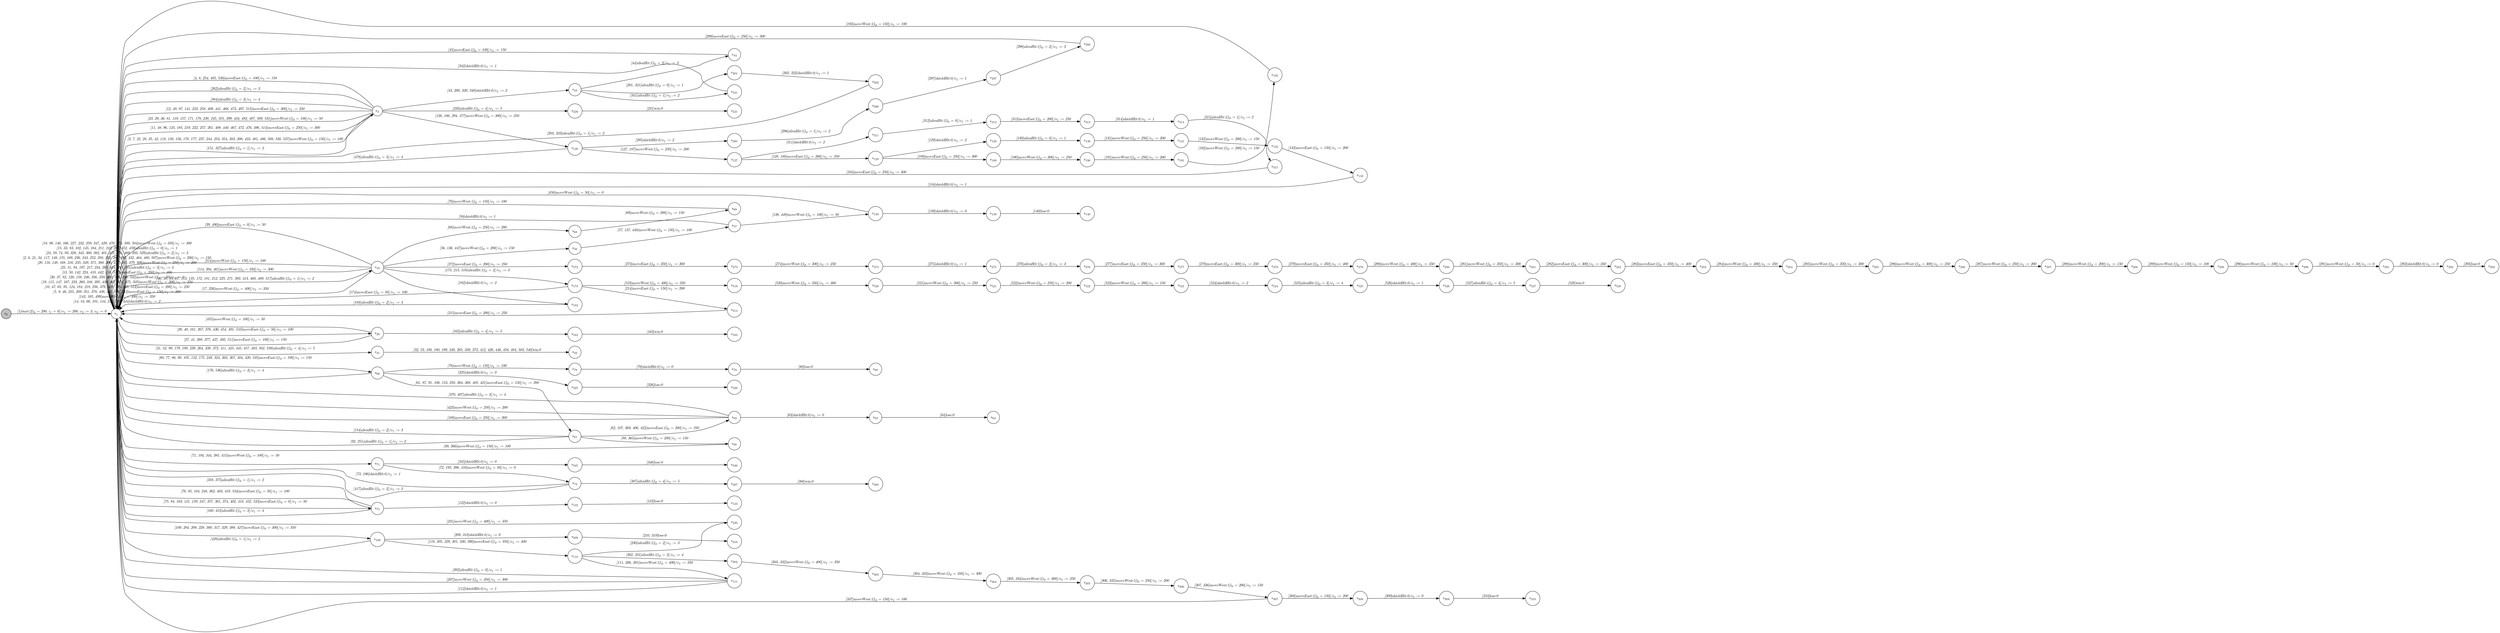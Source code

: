 digraph EFSM{
  graph [rankdir="LR", fontname="Latin Modern Math"];
  node [color="black", fillcolor="white", shape="circle", style="filled", fontname="Latin Modern Math"];
  edge [fontname="Latin Modern Math"];

  s0[fillcolor="gray", label=<s<sub>0</sub>>];
  s1[label=<s<sub>1</sub>>];
  s3[label=<s<sub>3</sub>>];
  s16[label=<s<sub>16</sub>>];
  s26[label=<s<sub>26</sub>>];
  s31[label=<s<sub>31</sub>>];
  s32[label=<s<sub>32</sub>>];
  s43[label=<s<sub>43</sub>>];
  s44[label=<s<sub>44</sub>>];
  s56[label=<s<sub>56</sub>>];
  s57[label=<s<sub>57</sub>>];
  s60[label=<s<sub>60</sub>>];
  s61[label=<s<sub>61</sub>>];
  s62[label=<s<sub>62</sub>>];
  s63[label=<s<sub>63</sub>>];
  s64[label=<s<sub>64</sub>>];
  s68[label=<s<sub>68</sub>>];
  s69[label=<s<sub>69</sub>>];
  s71[label=<s<sub>71</sub>>];
  s72[label=<s<sub>72</sub>>];
  s75[label=<s<sub>75</sub>>];
  s78[label=<s<sub>78</sub>>];
  s79[label=<s<sub>79</sub>>];
  s80[label=<s<sub>80</sub>>];
  s88[label=<s<sub>88</sub>>];
  s109[label=<s<sub>109</sub>>];
  s110[label=<s<sub>110</sub>>];
  s111[label=<s<sub>111</sub>>];
  s122[label=<s<sub>122</sub>>];
  s123[label=<s<sub>123</sub>>];
  s126[label=<s<sub>126</sub>>];
  s127[label=<s<sub>127</sub>>];
  s128[label=<s<sub>128</sub>>];
  s129[label=<s<sub>129</sub>>];
  s130[label=<s<sub>130</sub>>];
  s131[label=<s<sub>131</sub>>];
  s132[label=<s<sub>132</sub>>];
  s133[label=<s<sub>133</sub>>];
  s138[label=<s<sub>138</sub>>];
  s139[label=<s<sub>139</sub>>];
  s140[label=<s<sub>140</sub>>];
  s162[label=<s<sub>162</sub>>];
  s163[label=<s<sub>163</sub>>];
  s173[label=<s<sub>173</sub>>];
  s182[label=<s<sub>182</sub>>];
  s189[label=<s<sub>189</sub>>];
  s190[label=<s<sub>190</sub>>];
  s191[label=<s<sub>191</sub>>];
  s192[label=<s<sub>192</sub>>];
  s201[label=<s<sub>201</sub>>];
  s202[label=<s<sub>202</sub>>];
  s209[label=<s<sub>209</sub>>];
  s210[label=<s<sub>210</sub>>];
  s214[label=<s<sub>214</sub>>];
  s220[label=<s<sub>220</sub>>];
  s221[label=<s<sub>221</sub>>];
  s230[label=<s<sub>230</sub>>];
  s272[label=<s<sub>272</sub>>];
  s273[label=<s<sub>273</sub>>];
  s274[label=<s<sub>274</sub>>];
  s275[label=<s<sub>275</sub>>];
  s276[label=<s<sub>276</sub>>];
  s277[label=<s<sub>277</sub>>];
  s278[label=<s<sub>278</sub>>];
  s279[label=<s<sub>279</sub>>];
  s280[label=<s<sub>280</sub>>];
  s281[label=<s<sub>281</sub>>];
  s282[label=<s<sub>282</sub>>];
  s283[label=<s<sub>283</sub>>];
  s284[label=<s<sub>284</sub>>];
  s285[label=<s<sub>285</sub>>];
  s286[label=<s<sub>286</sub>>];
  s287[label=<s<sub>287</sub>>];
  s288[label=<s<sub>288</sub>>];
  s289[label=<s<sub>289</sub>>];
  s290[label=<s<sub>290</sub>>];
  s291[label=<s<sub>291</sub>>];
  s292[label=<s<sub>292</sub>>];
  s293[label=<s<sub>293</sub>>];
  s295[label=<s<sub>295</sub>>];
  s296[label=<s<sub>296</sub>>];
  s297[label=<s<sub>297</sub>>];
  s298[label=<s<sub>298</sub>>];
  s302[label=<s<sub>302</sub>>];
  s303[label=<s<sub>303</sub>>];
  s304[label=<s<sub>304</sub>>];
  s305[label=<s<sub>305</sub>>];
  s306[label=<s<sub>306</sub>>];
  s307[label=<s<sub>307</sub>>];
  s308[label=<s<sub>308</sub>>];
  s309[label=<s<sub>309</sub>>];
  s310[label=<s<sub>310</sub>>];
  s311[label=<s<sub>311</sub>>];
  s312[label=<s<sub>312</sub>>];
  s313[label=<s<sub>313</sub>>];
  s314[label=<s<sub>314</sub>>];
  s315[label=<s<sub>315</sub>>];
  s325[label=<s<sub>325</sub>>];
  s326[label=<s<sub>326</sub>>];
  s341[label=<s<sub>341</sub>>];
  s345[label=<s<sub>345</sub>>];
  s346[label=<s<sub>346</sub>>];
  s387[label=<s<sub>387</sub>>];
  s388[label=<s<sub>388</sub>>];
  s519[label=<s<sub>519</sub>>];
  s520[label=<s<sub>520</sub>>];
  s521[label=<s<sub>521</sub>>];
  s522[label=<s<sub>522</sub>>];
  s523[label=<s<sub>523</sub>>];
  s524[label=<s<sub>524</sub>>];
  s525[label=<s<sub>525</sub>>];
  s526[label=<s<sub>526</sub>>];
  s527[label=<s<sub>527</sub>>];
  s528[label=<s<sub>528</sub>>];

  s0->s1[label=<<i> [1]start:2&#91;i<sub>0</sub> = 200, i<sub>1</sub> = 0&#93;/o<sub>1</sub> := 200, o<sub>2</sub> := 3, o<sub>3</sub> := 0</i>>];
  s16->s1[label=<<i> [17, 226]moveWest:1&#91;i<sub>0</sub> = 400&#93;/o<sub>1</sub> := 350</i>>];
  s16->s1[label=<<i> [39, 490]moveEast:1&#91;i<sub>0</sub> = 0&#93;/o<sub>1</sub> := 50</i>>];
  s43->s44[label=<<i> [44]alienHit:1&#91;i<sub>0</sub> = 2&#93;/o<sub>1</sub> := 3</i>>];
  s44->s1[label=<<i> [45]moveEast:1&#91;i<sub>0</sub> = 100&#93;/o<sub>1</sub> := 150</i>>];
  s57->s1[label=<<i> [58]shieldHit:0/o<sub>1</sub> := 1</i>>];
  s62->s63[label=<<i> [63]shieldHit:0/o<sub>1</sub> := 0</i>>];
  s63->s64[label=<<i> [64]lose:0</i>>];
  s16->s68[label=<<i> [68]moveWest:1&#91;i<sub>0</sub> = 250&#93;/o<sub>1</sub> := 200</i>>];
  s68->s69[label=<<i> [69]moveWest:1&#91;i<sub>0</sub> = 200&#93;/o<sub>1</sub> := 150</i>>];
  s69->s1[label=<<i> [70]moveWest:1&#91;i<sub>0</sub> = 150&#93;/o<sub>1</sub> := 100</i>>];
  s72->s1[label=<<i> [73, 196]shieldHit:0/o<sub>1</sub> := 1</i>>];
  s60->s78[label=<<i> [78]moveWest:1&#91;i<sub>0</sub> = 150&#93;/o<sub>1</sub> := 100</i>>];
  s78->s79[label=<<i> [79]shieldHit:0/o<sub>1</sub> := 0</i>>];
  s79->s80[label=<<i> [80]lose:0</i>>];
  s61->s88[label=<<i> [88, 365]moveWest:1&#91;i<sub>0</sub> = 200&#93;/o<sub>1</sub> := 150</i>>];
  s88->s1[label=<<i> [89, 366]moveWest:1&#91;i<sub>0</sub> = 150&#93;/o<sub>1</sub> := 100</i>>];
  s61->s1[label=<<i> [92, 251]alienHit:1&#91;i<sub>0</sub> = 1&#93;/o<sub>1</sub> := 2</i>>];
  s62->s1[label=<<i> [108]moveEast:1&#91;i<sub>0</sub> = 250&#93;/o<sub>1</sub> := 300</i>>];
  s111->s1[label=<<i> [112]shieldHit:0/o<sub>1</sub> := 1</i>>];
  s75->s122[label=<<i> [122]shieldHit:0/o<sub>1</sub> := 0</i>>];
  s122->s123[label=<<i> [123]lose:0</i>>];
  s126->s127[label=<<i> [127, 187]moveWest:1&#91;i<sub>0</sub> = 250&#93;/o<sub>1</sub> := 200</i>>];
  s127->s128[label=<<i> [128, 188]moveEast:1&#91;i<sub>0</sub> = 200&#93;/o<sub>1</sub> := 250</i>>];
  s128->s129[label=<<i> [129]shieldHit:0/o<sub>1</sub> := 2</i>>];
  s129->s130[label=<<i> [130]alienHit:1&#91;i<sub>0</sub> = 0&#93;/o<sub>1</sub> := 1</i>>];
  s130->s131[label=<<i> [131]moveWest:1&#91;i<sub>0</sub> = 250&#93;/o<sub>1</sub> := 200</i>>];
  s131->s132[label=<<i> [132]moveWest:1&#91;i<sub>0</sub> = 200&#93;/o<sub>1</sub> := 150</i>>];
  s132->s133[label=<<i> [133]moveEast:1&#91;i<sub>0</sub> = 150&#93;/o<sub>1</sub> := 200</i>>];
  s133->s1[label=<<i> [134]shieldHit:0/o<sub>1</sub> := 1</i>>];
  s57->s138[label=<<i> [138, 449]moveWest:1&#91;i<sub>0</sub> = 100&#93;/o<sub>1</sub> := 50</i>>];
  s138->s139[label=<<i> [139]shieldHit:0/o<sub>1</sub> := 0</i>>];
  s139->s140[label=<<i> [140]lose:0</i>>];
  s1->s1[label=<<i> [14, 54, 66, 101, 144, 241, 270, 444]shieldHit:0/o<sub>1</sub> := 2</i>>];
  s3->s1[label=<<i> [151, 327]alienHit:1&#91;i<sub>0</sub> = 1&#93;/o<sub>1</sub> := 2</i>>];
  s61->s1[label=<<i> [154]alienHit:1&#91;i<sub>0</sub> = 2&#93;/o<sub>1</sub> := 3</i>>];
  s75->s1[label=<<i> [160, 453]alienHit:1&#91;i<sub>0</sub> = 3&#93;/o<sub>1</sub> := 4</i>>];
  s26->s162[label=<<i> [162]alienHit:1&#91;i<sub>0</sub> = 4&#93;/o<sub>1</sub> := 5</i>>];
  s162->s163[label=<<i> [163]win:0</i>>];
  s1->s1[label=<<i> [143, 165, 499]moveWest:1&#91;i<sub>0</sub> = 400&#93;/o<sub>1</sub> := 350</i>>];
  s1->s16[label=<<i> [16, 38, 55, 67, 113, 135, 172, 181, 212, 225, 271, 393, 413, 460, 489, 517]alienHit:1&#91;i<sub>0</sub> = 1&#93;/o<sub>1</sub> := 2</i>>];
  s16->s173[label=<<i> [173, 213, 518]alienHit:1&#91;i<sub>0</sub> = 2&#93;/o<sub>1</sub> := 3</i>>];
  s173->s1[label=<<i> [174]moveEast:1&#91;i<sub>0</sub> = 50&#93;/o<sub>1</sub> := 100</i>>];
  s60->s1[label=<<i> [176, 536]alienHit:1&#91;i<sub>0</sub> = 3&#93;/o<sub>1</sub> := 4</i>>];
  s16->s182[label=<<i> [182]shieldHit:0/o<sub>1</sub> := 2</i>>];
  s182->s1[label=<<i> [183]alienHit:1&#91;i<sub>0</sub> = 2&#93;/o<sub>1</sub> := 3</i>>];
  s3->s126[label=<<i> [126, 186, 294, 477]moveWest:1&#91;i<sub>0</sub> = 300&#93;/o<sub>1</sub> := 250</i>>];
  s128->s189[label=<<i> [189]moveEast:1&#91;i<sub>0</sub> = 250&#93;/o<sub>1</sub> := 300</i>>];
  s189->s190[label=<<i> [190]moveWest:1&#91;i<sub>0</sub> = 300&#93;/o<sub>1</sub> := 250</i>>];
  s190->s191[label=<<i> [191]moveWest:1&#91;i<sub>0</sub> = 250&#93;/o<sub>1</sub> := 200</i>>];
  s191->s192[label=<<i> [192]moveWest:1&#91;i<sub>0</sub> = 200&#93;/o<sub>1</sub> := 150</i>>];
  s192->s1[label=<<i> [193]moveWest:1&#91;i<sub>0</sub> = 150&#93;/o<sub>1</sub> := 100</i>>];
  s43->s201[label=<<i> [201, 321]alienHit:1&#91;i<sub>0</sub> = 0&#93;/o<sub>1</sub> := 1</i>>];
  s201->s202[label=<<i> [202, 322]shieldHit:0/o<sub>1</sub> := 1</i>>];
  s202->s1[label=<<i> [203, 323]alienHit:1&#91;i<sub>0</sub> = 1&#93;/o<sub>1</sub> := 2</i>>];
  s111->s1[label=<<i> [207]moveWest:1&#91;i<sub>0</sub> = 350&#93;/o<sub>1</sub> := 300</i>>];
  s109->s209[label=<<i> [209, 318]shieldHit:0/o<sub>1</sub> := 0</i>>];
  s209->s210[label=<<i> [210, 319]lose:0</i>>];
  s173->s214[label=<<i> [214]moveEast:1&#91;i<sub>0</sub> = 150&#93;/o<sub>1</sub> := 200</i>>];
  s214->s1[label=<<i> [215]moveEast:1&#91;i<sub>0</sub> = 200&#93;/o<sub>1</sub> := 250</i>>];
  s3->s220[label=<<i> [220]alienHit:1&#91;i<sub>0</sub> = 4&#93;/o<sub>1</sub> := 5</i>>];
  s220->s221[label=<<i> [221]win:0</i>>];
  s110->s230[label=<<i> [230]alienHit:1&#91;i<sub>0</sub> = 2&#93;/o<sub>1</sub> := 3</i>>];
  s230->s1[label=<<i> [231]moveWest:1&#91;i<sub>0</sub> = 400&#93;/o<sub>1</sub> := 350</i>>];
  s3->s1[label=<<i> [4, 8, 254, 485, 538]moveEast:1&#91;i<sub>0</sub> = 100&#93;/o<sub>1</sub> := 150</i>>];
  s3->s1[label=<<i> [262]alienHit:1&#91;i<sub>0</sub> = 2&#93;/o<sub>1</sub> := 3</i>>];
  s16->s272[label=<<i> [272]moveEast:1&#91;i<sub>0</sub> = 200&#93;/o<sub>1</sub> := 250</i>>];
  s272->s273[label=<<i> [273]moveEast:1&#91;i<sub>0</sub> = 250&#93;/o<sub>1</sub> := 300</i>>];
  s273->s274[label=<<i> [274]moveWest:1&#91;i<sub>0</sub> = 300&#93;/o<sub>1</sub> := 250</i>>];
  s274->s275[label=<<i> [275]shieldHit:0/o<sub>1</sub> := 1</i>>];
  s275->s276[label=<<i> [276]alienHit:1&#91;i<sub>0</sub> = 2&#93;/o<sub>1</sub> := 3</i>>];
  s276->s277[label=<<i> [277]moveEast:1&#91;i<sub>0</sub> = 250&#93;/o<sub>1</sub> := 300</i>>];
  s277->s278[label=<<i> [278]moveEast:1&#91;i<sub>0</sub> = 300&#93;/o<sub>1</sub> := 350</i>>];
  s278->s279[label=<<i> [279]moveEast:1&#91;i<sub>0</sub> = 350&#93;/o<sub>1</sub> := 400</i>>];
  s279->s280[label=<<i> [280]moveWest:1&#91;i<sub>0</sub> = 400&#93;/o<sub>1</sub> := 350</i>>];
  s280->s281[label=<<i> [281]moveWest:1&#91;i<sub>0</sub> = 350&#93;/o<sub>1</sub> := 300</i>>];
  s281->s282[label=<<i> [282]moveEast:1&#91;i<sub>0</sub> = 300&#93;/o<sub>1</sub> := 350</i>>];
  s282->s283[label=<<i> [283]moveEast:1&#91;i<sub>0</sub> = 350&#93;/o<sub>1</sub> := 400</i>>];
  s283->s284[label=<<i> [284]moveWest:1&#91;i<sub>0</sub> = 400&#93;/o<sub>1</sub> := 350</i>>];
  s284->s285[label=<<i> [285]moveWest:1&#91;i<sub>0</sub> = 350&#93;/o<sub>1</sub> := 300</i>>];
  s285->s286[label=<<i> [286]moveWest:1&#91;i<sub>0</sub> = 300&#93;/o<sub>1</sub> := 250</i>>];
  s286->s287[label=<<i> [287]moveWest:1&#91;i<sub>0</sub> = 250&#93;/o<sub>1</sub> := 200</i>>];
  s287->s288[label=<<i> [288]moveWest:1&#91;i<sub>0</sub> = 200&#93;/o<sub>1</sub> := 150</i>>];
  s288->s289[label=<<i> [289]moveWest:1&#91;i<sub>0</sub> = 150&#93;/o<sub>1</sub> := 100</i>>];
  s289->s290[label=<<i> [290]moveWest:1&#91;i<sub>0</sub> = 100&#93;/o<sub>1</sub> := 50</i>>];
  s290->s291[label=<<i> [291]moveWest:1&#91;i<sub>0</sub> = 50&#93;/o<sub>1</sub> := 0</i>>];
  s291->s292[label=<<i> [292]shieldHit:0/o<sub>1</sub> := 0</i>>];
  s292->s293[label=<<i> [293]lose:0</i>>];
  s126->s295[label=<<i> [295]shieldHit:0/o<sub>1</sub> := 2</i>>];
  s295->s296[label=<<i> [296]alienHit:1&#91;i<sub>0</sub> = 1&#93;/o<sub>1</sub> := 2</i>>];
  s296->s297[label=<<i> [297]shieldHit:0/o<sub>1</sub> := 1</i>>];
  s297->s298[label=<<i> [298]alienHit:1&#91;i<sub>0</sub> = 2&#93;/o<sub>1</sub> := 3</i>>];
  s298->s1[label=<<i> [299]moveEast:1&#91;i<sub>0</sub> = 250&#93;/o<sub>1</sub> := 300</i>>];
  s109->s110[label=<<i> [110, 205, 229, 301, 330, 390]moveEast:1&#91;i<sub>0</sub> = 350&#93;/o<sub>1</sub> := 400</i>>];
  s110->s302[label=<<i> [302, 331]alienHit:1&#91;i<sub>0</sub> = 3&#93;/o<sub>1</sub> := 4</i>>];
  s302->s303[label=<<i> [303, 332]moveWest:1&#91;i<sub>0</sub> = 400&#93;/o<sub>1</sub> := 350</i>>];
  s303->s304[label=<<i> [304, 333]moveWest:1&#91;i<sub>0</sub> = 350&#93;/o<sub>1</sub> := 300</i>>];
  s304->s305[label=<<i> [305, 334]moveWest:1&#91;i<sub>0</sub> = 300&#93;/o<sub>1</sub> := 250</i>>];
  s305->s306[label=<<i> [306, 335]moveWest:1&#91;i<sub>0</sub> = 250&#93;/o<sub>1</sub> := 200</i>>];
  s306->s307[label=<<i> [307, 336]moveWest:1&#91;i<sub>0</sub> = 200&#93;/o<sub>1</sub> := 150</i>>];
  s307->s308[label=<<i> [308]moveEast:1&#91;i<sub>0</sub> = 150&#93;/o<sub>1</sub> := 200</i>>];
  s308->s309[label=<<i> [309]shieldHit:0/o<sub>1</sub> := 0</i>>];
  s309->s310[label=<<i> [310]lose:0</i>>];
  s127->s311[label=<<i> [311]shieldHit:0/o<sub>1</sub> := 2</i>>];
  s311->s312[label=<<i> [312]alienHit:1&#91;i<sub>0</sub> = 0&#93;/o<sub>1</sub> := 1</i>>];
  s312->s313[label=<<i> [313]moveEast:1&#91;i<sub>0</sub> = 200&#93;/o<sub>1</sub> := 250</i>>];
  s313->s314[label=<<i> [314]shieldHit:0/o<sub>1</sub> := 1</i>>];
  s314->s315[label=<<i> [315]alienHit:1&#91;i<sub>0</sub> = 1&#93;/o<sub>1</sub> := 2</i>>];
  s315->s1[label=<<i> [316]moveEast:1&#91;i<sub>0</sub> = 250&#93;/o<sub>1</sub> := 300</i>>];
  s1->s109[label=<<i> [109, 204, 208, 228, 300, 317, 329, 389, 427]moveEast:1&#91;i<sub>0</sub> = 300&#93;/o<sub>1</sub> := 350</i>>];
  s60->s325[label=<<i> [325]shieldHit:0/o<sub>1</sub> := 0</i>>];
  s325->s326[label=<<i> [326]lose:0</i>>];
  s307->s1[label=<<i> [337]moveWest:1&#91;i<sub>0</sub> = 150&#93;/o<sub>1</sub> := 100</i>>];
  s3->s43[label=<<i> [43, 200, 320, 340]shieldHit:0/o<sub>1</sub> := 2</i>>];
  s43->s341[label=<<i> [341]alienHit:1&#91;i<sub>0</sub> = 1&#93;/o<sub>1</sub> := 2</i>>];
  s341->s1[label=<<i> [342]shieldHit:0/o<sub>1</sub> := 1</i>>];
  s71->s345[label=<<i> [345]shieldHit:0/o<sub>1</sub> := 0</i>>];
  s345->s346[label=<<i> [346]lose:0</i>>];
  s75->s1[label=<<i> [358, 375]alienHit:1&#91;i<sub>0</sub> = 1&#93;/o<sub>1</sub> := 2</i>>];
  s62->s1[label=<<i> [370, 407]alienHit:1&#91;i<sub>0</sub> = 3&#93;/o<sub>1</sub> := 4</i>>];
  s26->s1[label=<<i> [27, 41, 268, 377, 437, 492, 511]moveEast:1&#91;i<sub>0</sub> = 100&#93;/o<sub>1</sub> := 150</i>>];
  s1->s1[label=<<i> [5, 9, 46, 255, 269, 351, 378, 438, 465, 494, 512]moveEast:1&#91;i<sub>0</sub> = 150&#93;/o<sub>1</sub> := 200</i>>];
  s1->s1[label=<<i> [10, 47, 65, 95, 124, 184, 218, 256, 379, 439, 466, 495, 513]moveEast:1&#91;i<sub>0</sub> = 200&#93;/o<sub>1</sub> := 250</i>>];
  s3->s1[label=<<i> [384]alienHit:1&#91;i<sub>0</sub> = 3&#93;/o<sub>1</sub> := 4</i>>];
  s1->s71[label=<<i> [71, 194, 344, 385, 415]moveWest:1&#91;i<sub>0</sub> = 100&#93;/o<sub>1</sub> := 50</i>>];
  s71->s72[label=<<i> [72, 195, 386, 416]moveWest:1&#91;i<sub>0</sub> = 50&#93;/o<sub>1</sub> := 0</i>>];
  s72->s387[label=<<i> [387]alienHit:1&#91;i<sub>0</sub> = 4&#93;/o<sub>1</sub> := 5</i>>];
  s387->s388[label=<<i> [388]win:0</i>>];
  s110->s111[label=<<i> [111, 206, 391]moveWest:1&#91;i<sub>0</sub> = 400&#93;/o<sub>1</sub> := 350</i>>];
  s111->s1[label=<<i> [392]alienHit:1&#91;i<sub>0</sub> = 0&#93;/o<sub>1</sub> := 1</i>>];
  s1->s1[label=<<i> [19, 115, 147, 167, 233, 260, 348, 395, 430, 462, 471, 475, 505]moveWest:1&#91;i<sub>0</sub> = 300&#93;/o<sub>1</sub> := 250</i>>];
  s1->s1[label=<<i> [30, 37, 82, 120, 158, 246, 356, 359, 400, 456, 488, 532]moveWest:1&#91;i<sub>0</sub> = 50&#93;/o<sub>1</sub> := 0</i>>];
  s75->s1[label=<<i> [76, 85, 104, 248, 362, 403, 419, 534]moveEast:1&#91;i<sub>0</sub> = 50&#93;/o<sub>1</sub> := 100</i>>];
  s1->s60[label=<<i> [60, 77, 86, 90, 105, 152, 175, 249, 324, 363, 367, 404, 420, 535]moveEast:1&#91;i<sub>0</sub> = 100&#93;/o<sub>1</sub> := 150</i>>];
  s60->s61[label=<<i> [61, 87, 91, 106, 153, 250, 364, 368, 405, 421]moveEast:1&#91;i<sub>0</sub> = 150&#93;/o<sub>1</sub> := 200</i>>];
  s61->s62[label=<<i> [62, 107, 369, 406, 422]moveEast:1&#91;i<sub>0</sub> = 200&#93;/o<sub>1</sub> := 250</i>>];
  s1->s3[label=<<i> [11, 48, 96, 125, 185, 219, 222, 257, 261, 408, 440, 467, 472, 476, 496, 514]moveEast:1&#91;i<sub>0</sub> = 250&#93;/o<sub>1</sub> := 300</i>>];
  s3->s1[label=<<i> [12, 49, 97, 141, 223, 258, 409, 441, 468, 473, 497, 515]moveEast:1&#91;i<sub>0</sub> = 300&#93;/o<sub>1</sub> := 350</i>>];
  s1->s1[label=<<i> [13, 50, 142, 224, 410, 442, 498, 516]moveEast:1&#91;i<sub>0</sub> = 350&#93;/o<sub>1</sub> := 400</i>>];
  s16->s1[label=<<i> [414]moveWest:1&#91;i<sub>0</sub> = 150&#93;/o<sub>1</sub> := 100</i>>];
  s72->s1[label=<<i> [417]alienHit:1&#91;i<sub>0</sub> = 2&#93;/o<sub>1</sub> := 3</i>>];
  s1->s75[label=<<i> [75, 84, 103, 121, 159, 247, 357, 361, 374, 402, 418, 452, 533]moveEast:1&#91;i<sub>0</sub> = 0&#93;/o<sub>1</sub> := 50</i>>];
  s62->s1[label=<<i> [423]moveWest:1&#91;i<sub>0</sub> = 250&#93;/o<sub>1</sub> := 200</i>>];
  s1->s1[label=<<i> [25, 51, 94, 197, 217, 234, 263, 424, 443, 501]alienHit:1&#91;i<sub>0</sub> = 3&#93;/o<sub>1</sub> := 4</i>>];
  s109->s1[label=<<i> [428]alienHit:1&#91;i<sub>0</sub> = 1&#93;/o<sub>1</sub> := 2</i>>];
  s1->s1[label=<<i> [20, 116, 148, 168, 216, 235, 349, 371, 380, 396, 431, 463, 479, 506]moveWest:1&#91;i<sub>0</sub> = 250&#93;/o<sub>1</sub> := 200</i>>];
  s1->s1[label=<<i> [2, 6, 21, 34, 117, 149, 155, 169, 236, 243, 252, 350, 353, 381, 397, 432, 464, 480, 507]moveWest:1&#91;i<sub>0</sub> = 200&#93;/o<sub>1</sub> := 150</i>>];
  s1->s3[label=<<i> [3, 7, 22, 28, 35, 42, 118, 150, 156, 170, 177, 237, 244, 253, 354, 383, 398, 433, 481, 486, 508, 530, 537]moveWest:1&#91;i<sub>0</sub> = 150&#93;/o<sub>1</sub> := 100</i>>];
  s3->s1[label=<<i> [23, 29, 36, 81, 119, 157, 171, 178, 238, 245, 355, 399, 434, 482, 487, 509, 531]moveWest:1&#91;i<sub>0</sub> = 100&#93;/o<sub>1</sub> := 50</i>>];
  s1->s1[label=<<i> [24, 59, 74, 93, 328, 343, 360, 382, 401, 435, 451, 469, 493, 529]alienHit:1&#91;i<sub>0</sub> = 2&#93;/o<sub>1</sub> := 3</i>>];
  s1->s26[label=<<i> [26, 40, 161, 267, 376, 436, 454, 491, 510]moveEast:1&#91;i<sub>0</sub> = 50&#93;/o<sub>1</sub> := 100</i>>];
  s16->s56[label=<<i> [56, 136, 447]moveWest:1&#91;i<sub>0</sub> = 200&#93;/o<sub>1</sub> := 150</i>>];
  s56->s57[label=<<i> [57, 137, 448]moveWest:1&#91;i<sub>0</sub> = 150&#93;/o<sub>1</sub> := 100</i>>];
  s138->s1[label=<<i> [450]moveWest:1&#91;i<sub>0</sub> = 50&#93;/o<sub>1</sub> := 0</i>>];
  s26->s1[label=<<i> [455]moveWest:1&#91;i<sub>0</sub> = 100&#93;/o<sub>1</sub> := 50</i>>];
  s1->s31[label=<<i> [31, 52, 99, 179, 198, 239, 264, 338, 372, 411, 425, 445, 457, 483, 502, 539]alienHit:1&#91;i<sub>0</sub> = 4&#93;/o<sub>1</sub> := 5</i>>];
  s31->s32[label=<<i> [32, 53, 100, 180, 199, 240, 265, 339, 373, 412, 426, 446, 458, 484, 503, 540]win:0</i>>];
  s1->s1[label=<<i> [15, 33, 83, 102, 145, 164, 211, 242, 266, 352, 459]alienHit:1&#91;i<sub>0</sub> = 0&#93;/o<sub>1</sub> := 1</i>>];
  s16->s1[label=<<i> [114, 394, 461]moveWest:1&#91;i<sub>0</sub> = 350&#93;/o<sub>1</sub> := 300</i>>];
  s1->s1[label=<<i> [18, 98, 146, 166, 227, 232, 259, 347, 429, 470, 474, 500, 504]moveWest:1&#91;i<sub>0</sub> = 350&#93;/o<sub>1</sub> := 300</i>>];
  s126->s1[label=<<i> [478]alienHit:1&#91;i<sub>0</sub> = 3&#93;/o<sub>1</sub> := 4</i>>];
  s173->s519[label=<<i> [519]moveWest:1&#91;i<sub>0</sub> = 400&#93;/o<sub>1</sub> := 350</i>>];
  s519->s520[label=<<i> [520]moveWest:1&#91;i<sub>0</sub> = 350&#93;/o<sub>1</sub> := 300</i>>];
  s520->s521[label=<<i> [521]moveWest:1&#91;i<sub>0</sub> = 300&#93;/o<sub>1</sub> := 250</i>>];
  s521->s522[label=<<i> [522]moveWest:1&#91;i<sub>0</sub> = 250&#93;/o<sub>1</sub> := 200</i>>];
  s522->s523[label=<<i> [523]moveWest:1&#91;i<sub>0</sub> = 200&#93;/o<sub>1</sub> := 150</i>>];
  s523->s524[label=<<i> [524]shieldHit:0/o<sub>1</sub> := 2</i>>];
  s524->s525[label=<<i> [525]alienHit:1&#91;i<sub>0</sub> = 3&#93;/o<sub>1</sub> := 4</i>>];
  s525->s526[label=<<i> [526]shieldHit:0/o<sub>1</sub> := 1</i>>];
  s526->s527[label=<<i> [527]alienHit:1&#91;i<sub>0</sub> = 4&#93;/o<sub>1</sub> := 5</i>>];
  s527->s528[label=<<i> [528]win:0</i>>];
}